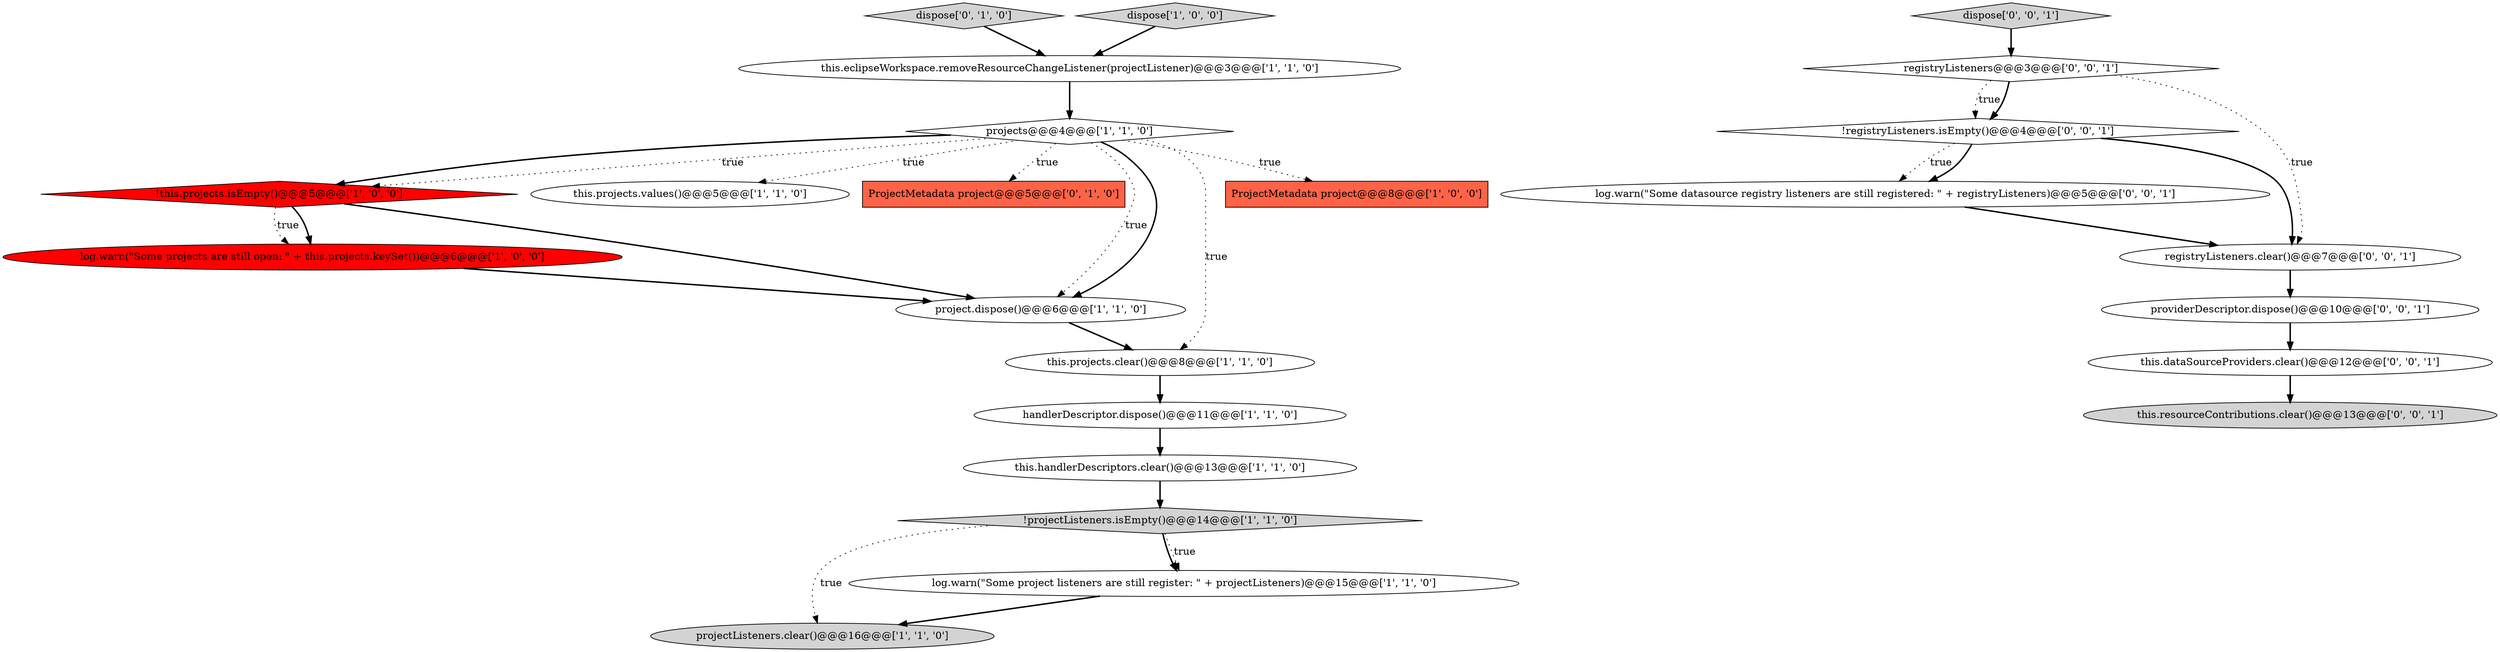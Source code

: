 digraph {
1 [style = filled, label = "!this.projects.isEmpty()@@@5@@@['1', '0', '0']", fillcolor = red, shape = diamond image = "AAA1AAABBB1BBB"];
15 [style = filled, label = "dispose['0', '1', '0']", fillcolor = lightgray, shape = diamond image = "AAA0AAABBB2BBB"];
17 [style = filled, label = "log.warn(\"Some datasource registry listeners are still registered: \" + registryListeners)@@@5@@@['0', '0', '1']", fillcolor = white, shape = ellipse image = "AAA0AAABBB3BBB"];
11 [style = filled, label = "this.projects.values()@@@5@@@['1', '1', '0']", fillcolor = white, shape = ellipse image = "AAA0AAABBB1BBB"];
22 [style = filled, label = "providerDescriptor.dispose()@@@10@@@['0', '0', '1']", fillcolor = white, shape = ellipse image = "AAA0AAABBB3BBB"];
19 [style = filled, label = "!registryListeners.isEmpty()@@@4@@@['0', '0', '1']", fillcolor = white, shape = diamond image = "AAA0AAABBB3BBB"];
14 [style = filled, label = "ProjectMetadata project@@@5@@@['0', '1', '0']", fillcolor = tomato, shape = box image = "AAA0AAABBB2BBB"];
0 [style = filled, label = "dispose['1', '0', '0']", fillcolor = lightgray, shape = diamond image = "AAA0AAABBB1BBB"];
2 [style = filled, label = "this.projects.clear()@@@8@@@['1', '1', '0']", fillcolor = white, shape = ellipse image = "AAA0AAABBB1BBB"];
6 [style = filled, label = "projectListeners.clear()@@@16@@@['1', '1', '0']", fillcolor = lightgray, shape = ellipse image = "AAA0AAABBB1BBB"];
3 [style = filled, label = "this.handlerDescriptors.clear()@@@13@@@['1', '1', '0']", fillcolor = white, shape = ellipse image = "AAA0AAABBB1BBB"];
7 [style = filled, label = "project.dispose()@@@6@@@['1', '1', '0']", fillcolor = white, shape = ellipse image = "AAA0AAABBB1BBB"];
9 [style = filled, label = "this.eclipseWorkspace.removeResourceChangeListener(projectListener)@@@3@@@['1', '1', '0']", fillcolor = white, shape = ellipse image = "AAA0AAABBB1BBB"];
5 [style = filled, label = "ProjectMetadata project@@@8@@@['1', '0', '0']", fillcolor = tomato, shape = box image = "AAA0AAABBB1BBB"];
16 [style = filled, label = "registryListeners@@@3@@@['0', '0', '1']", fillcolor = white, shape = diamond image = "AAA0AAABBB3BBB"];
8 [style = filled, label = "!projectListeners.isEmpty()@@@14@@@['1', '1', '0']", fillcolor = lightgray, shape = diamond image = "AAA0AAABBB1BBB"];
20 [style = filled, label = "registryListeners.clear()@@@7@@@['0', '0', '1']", fillcolor = white, shape = ellipse image = "AAA0AAABBB3BBB"];
13 [style = filled, label = "projects@@@4@@@['1', '1', '0']", fillcolor = white, shape = diamond image = "AAA0AAABBB1BBB"];
4 [style = filled, label = "log.warn(\"Some projects are still open: \" + this.projects.keySet())@@@6@@@['1', '0', '0']", fillcolor = red, shape = ellipse image = "AAA1AAABBB1BBB"];
10 [style = filled, label = "handlerDescriptor.dispose()@@@11@@@['1', '1', '0']", fillcolor = white, shape = ellipse image = "AAA0AAABBB1BBB"];
21 [style = filled, label = "this.dataSourceProviders.clear()@@@12@@@['0', '0', '1']", fillcolor = white, shape = ellipse image = "AAA0AAABBB3BBB"];
12 [style = filled, label = "log.warn(\"Some project listeners are still register: \" + projectListeners)@@@15@@@['1', '1', '0']", fillcolor = white, shape = ellipse image = "AAA0AAABBB1BBB"];
18 [style = filled, label = "this.resourceContributions.clear()@@@13@@@['0', '0', '1']", fillcolor = lightgray, shape = ellipse image = "AAA0AAABBB3BBB"];
23 [style = filled, label = "dispose['0', '0', '1']", fillcolor = lightgray, shape = diamond image = "AAA0AAABBB3BBB"];
16->19 [style = dotted, label="true"];
1->4 [style = bold, label=""];
0->9 [style = bold, label=""];
23->16 [style = bold, label=""];
19->17 [style = dotted, label="true"];
19->20 [style = bold, label=""];
22->21 [style = bold, label=""];
10->3 [style = bold, label=""];
16->20 [style = dotted, label="true"];
13->5 [style = dotted, label="true"];
1->4 [style = dotted, label="true"];
19->17 [style = bold, label=""];
13->7 [style = dotted, label="true"];
16->19 [style = bold, label=""];
2->10 [style = bold, label=""];
12->6 [style = bold, label=""];
1->7 [style = bold, label=""];
21->18 [style = bold, label=""];
4->7 [style = bold, label=""];
13->1 [style = bold, label=""];
20->22 [style = bold, label=""];
13->2 [style = dotted, label="true"];
13->1 [style = dotted, label="true"];
8->12 [style = dotted, label="true"];
8->6 [style = dotted, label="true"];
15->9 [style = bold, label=""];
7->2 [style = bold, label=""];
13->7 [style = bold, label=""];
3->8 [style = bold, label=""];
9->13 [style = bold, label=""];
13->11 [style = dotted, label="true"];
13->14 [style = dotted, label="true"];
8->12 [style = bold, label=""];
17->20 [style = bold, label=""];
}
